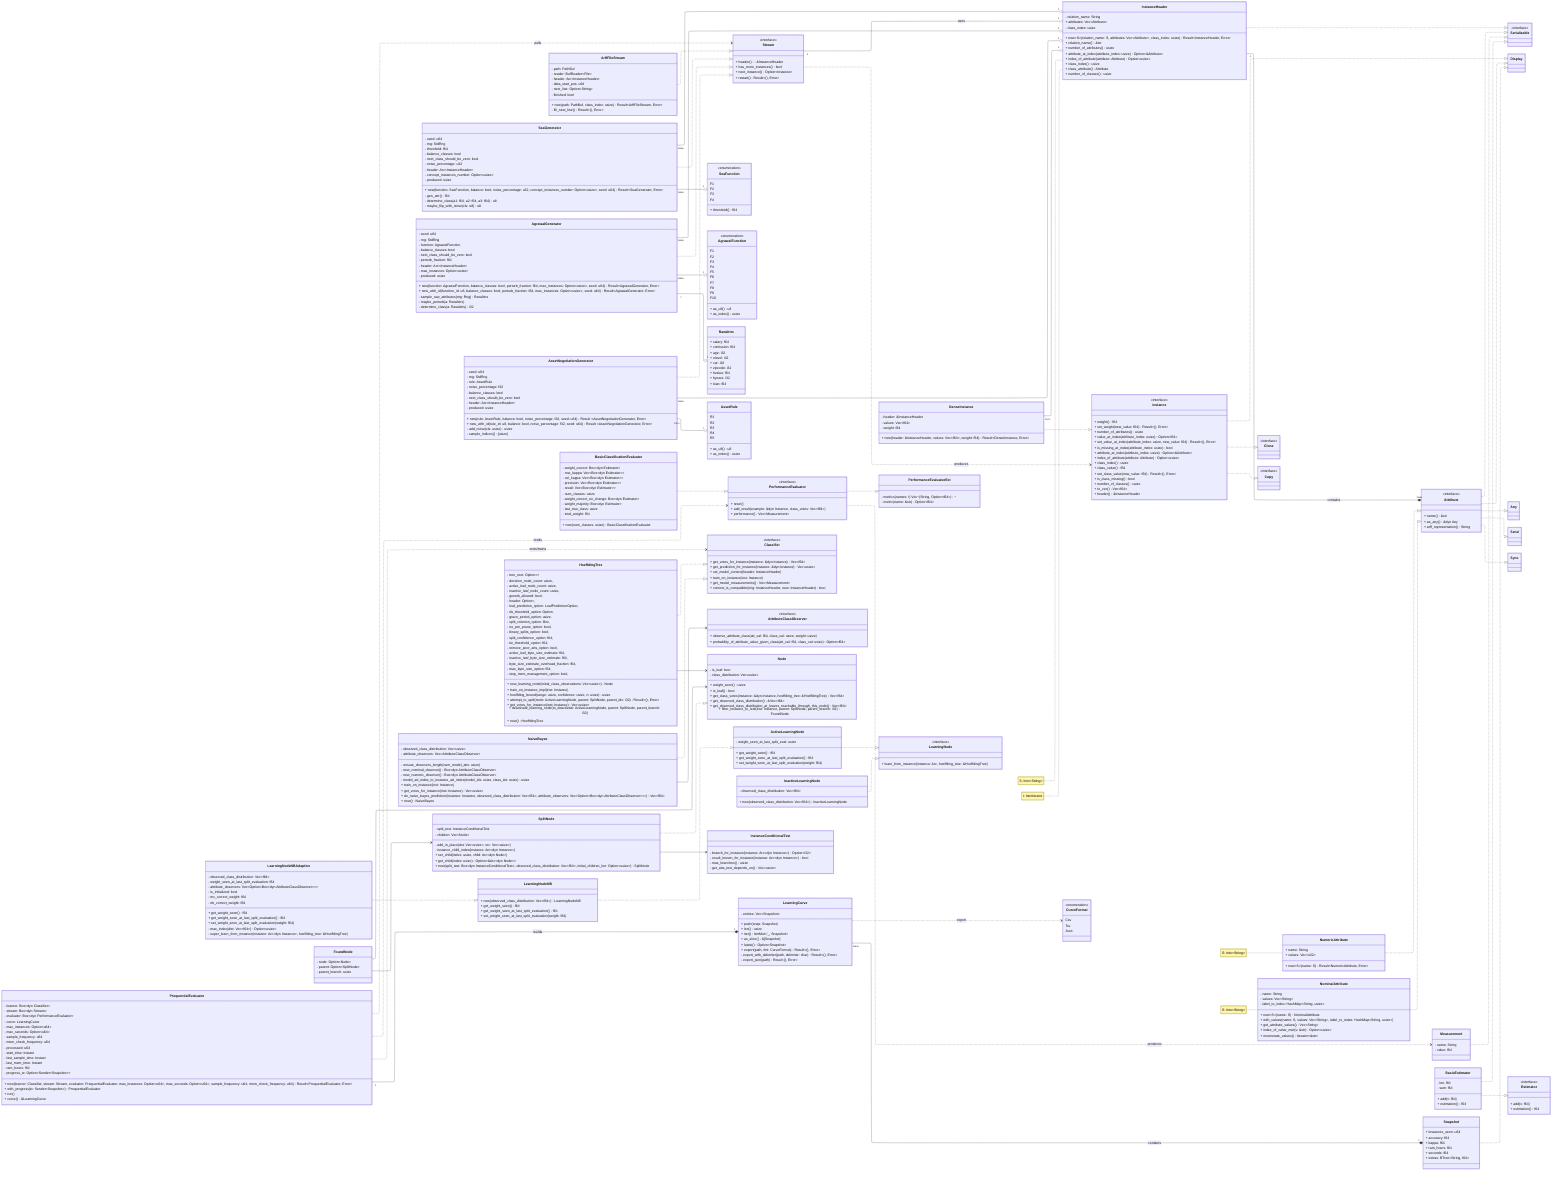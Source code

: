 ---
config:
  theme: default
  layout: elk
---
classDiagram

%% Instances
  class InstanceHeader {
    - relation_name: String
    + attributes: Vec~Attribute~
    - class_index: usize

    + new~S~(relation_name: S, attributes: Vec~Attribute~, class_index: usize) Result~InstanceHeader, Error~
    + relation_name() &str
    + number_of_attributes() usize
    + attribute_at_index(attribute_index: usize) Option~&Attribute~
    + index_of_attribute(attribute: Attribute) Option~usize~
    + class_index() usize
    + class_attribute() Attribute
    + number_of_classes() usize
  }
  InstanceHeader ..|> Serializable
  InstanceHeader "1" --* "many" Attribute : contains
  note for InstanceHeader "S: Into<<x>String>"

  class Instance {
    <<interface>>
    + weight() f64
    + set_weight(new_value: f64) Result~&#40&#41, Error~

    + number_of_attributes() usize
    + value_at_index(attribute_index: usize) Option~f64~
    + set_value_at_index(attribute_index: usize, new_value: f64) Result~&#40&#41, Error~
    + is_missing_at_index(attribute_index: usize) bool

    + attribute_at_index(attribute_index: usize) Option~&Attribute~
    + index_of_attribute(attribute: Attribute) Option~usize~

    + class_index() usize
    + class_value() f64
    + set_class_value(new_value: f64) Result~&#40&#41, Error~
    + is_class_missing() bool
    + number_of_classes() usize

    + to_vec() Vec~f64~

    + header() &InstanceHeader
  }
  Instance ..|> Clone
  Instance ..|> Copy
  Instance ..|> Display

  class DenseInstance {
    - header: &InstanceHeader
    - values: Vec~f64~
    - weight: f64

    + new(header: &InstanceHeader, values: Vec~f64~, weight: f64) Result~DenseInstance, Error~
  }
  DenseInstance ..|> Instance
  DenseInstance "many" --o "1" InstanceHeader


%% Attributes
  class Attribute {
    <<interface>>

    + name() &str
    + as_any() &dyn Any
    + arff_representation() String
  }
  note for NumericAttribute "S: Into<<x>String>"
  Attribute ..|> Serializable
  Attribute ..|> Display
  Attribute ..|> Any
  Attribute ..|> Send
  Attribute ..|> Sync


  class NumericAttribute {
    + name: String
    + values: Vec~u32~
    + new~S~(name: S) Result~NumericAttribute, Error~
  }
  NumericAttribute ..|> Attribute

  class NominalAttribute {
    - name: String
    - values: Vec~String~
    - label_to_index: HashMap~String, usize~

    + new~S~(name: S) NominalAttribute
    + with_values(name: S, values: Vec~String~, label_to_index: HashMap~String, usize~)
    + get_attribute_values() Vec~String~
    + index_of_value_mut(v: &str) Option~usize~
    + enumerate_values() Iterator~&str~
  }
  NominalAttribute ..|> Attribute
  note for NominalAttribute "S: Into<<x>String>"

  <<interface>> Serializable
  <<interface>> Copy
  <<interface>> Clone


  class Stream {
    <<interface>>
    + header(): &InstanceHeader
    + has_more_instances() bool
    + next_instance() Option~Instance~
    + restart() Result~&#40&#41, Error~
  }
  Stream "1" --o "1" InstanceHeader : uses
  Stream ..> Instance : produces

  class ArffFileStream {
    - path: PathBuf
    - reader: BufReader~File~
    - header: Arc~InstanceHeader~
    - data_start_pos: u64
    - next_line: Option~String~
    - finished: bool
    + new(path: PathBuf, class_index: usize) Result~ArffFileStream, Error~
    - fill_next_line() Result~&#40&#41, Error~
  }
  ArffFileStream ..|> Stream

  class SeaFunction {
    <<enumeration>>
    F1
    F2
    F3
    F4

    + threshold() f64
  }

  class SeaGenerator {
    - seed: u64
    - rng: StdRng
    - threshold: f64
    - balance_classes: bool
    - next_class_should_be_zero: bool
    - noise_percentage: u32
    - header: Arc~InstanceHeader~
    - concept_instances_number: Option~usize~
    - produced: usize

    + new(function: SeaFunction, balance: bool, noise_percentage: u32, concept_instances_number: Option~usize~, seed: u64) Result~SeaGenerator, Error~
    - gen_attr() f64
    - determine_class(a1: f64, a2: f64, a3: f64) u8
    - maybe_flip_with_noise(cls: u8) u8
  }
  SeaGenerator ..|> Stream
  SeaGenerator "many" --o "1" InstanceHeader
  SeaGenerator "many" --o "1" SeaFunction

  class AgrawalFunction {
    <<enumeration>>
    F1
    F2
    F3
    F4
    F5
    F6
    F7
    F8
    F9
    F10
    + as_u8() u8
    + as_index() usize
  }

  class RawAttrs {
    + salary: f64
    + comission: f64
    + age: i32
    + elevel: i32
    + car: i32
    + zipcode: i32
    + hvalue: f64
    + hyears: i32
    + loan: f64
  }

  class AgrawalGenerator {
    - seed: u64
    - rng: StdRng
    - function: AgrawalFunction
    - balance_classes: bool
    - next_class_should_be_zero: bool
    - perturb_fraction: f64
    - header: Arc~InstanceHeader~
    - max_instances: Option~usize~
    - produced: usize

    + new(function: AgrawalFunction, balance_classes: bool, perturb_fraction: f64, max_instances: Option~usize~, seed: u64) Result~AgrawalGenerator, Error~
    + new_with_id(function_id: u8, balance_classes: bool, perturb_fraction: f64, max_instances: Option~usize~, seed: u64) Result~AgrawalGenerator, Error~
    - sample_raw_attributes(rng: Rng) RawAttrs
    - maybe_perturb(a: RawAttrs)
    - determine_class(a: RawAttrs) i32
  }
  AgrawalGenerator ..|> Stream
  AgrawalGenerator "many" --o "1" InstanceHeader
  AgrawalGenerator "many" --o "1" AgrawalFunction
  AgrawalGenerator "1" --o "1" RawAttrs

  class AssetRule {
    R1
    R2
    R3
    R4
    R5
    + as_u8() u8
    + as_index() usize
  }

  class AssetNegotiationGenerator {
    - seed: u64
    - rng: StdRng
    - rule: AssetRule
    - noise_percentage: f32
    - balance_classes: bool
    - next_class_should_be_zero: bool
    - header: Arc~InstanceHeader~
    - produced: usize

    + new(rule: AssetRule, balance: bool, noise_percentage: f32, seed: u64) Result ~AssetNegotiationGenerator, Error~
    + new_with_id(rule_id: u8, balance: bool, noise_percentage: f32, seed: u64) Result ~AssetNegotiationGenerator, Error~
    - add_noise(cls: usize) usize
    - sample_indices() [usize]
  }
  AssetNegotiationGenerator ..|> Stream
  AssetNegotiationGenerator "many" --o "1" InstanceHeader
  AssetNegotiationGenerator "many" --o "1" AssetRule

  direction LR

  class PerformanceEvaluator {
    <<interface>>
    + reset()
    + add_result(example: &dyn Instance, class_votes: Vec~f64~)
    + performance() Vec~Measurement~
  }

  class PerformanceEvaluatorExt {
    - metrics(names: I) Vec~(String, Option~f64~)~
    - metric(name: &str) Option~f64~
  }
  note for InstanceHeader "I: IntoIterator<Item = &'a str>"

  PerformanceEvaluator ..|> PerformanceEvaluatorExt

  class Measurement {
    - name: String
    - value: f64
  }
  Measurement ..|> Serializable

  class Estimator {
    <<interface>>
    + add(v: f64)
    + estimation() f64
  }

  class BasicEstimator {
    - len: f64
    - sum: f64
    + add(v: f64)
    + estimation() f64
  }
  BasicEstimator ..|> Estimator
  BasicEstimator ..|> Serializable

  class BasicClassificationEvaluator {
    - weight_correct: Box~dyn Estimator~
    - row_kappa: Vec~Box~dyn Estimator~~
    - col_kappa: Vec~Box~dyn Estimator~~
    - precision: Vec~Box~dyn Estimator~~
    - recall: Vec~Box~dyn Estimator~~
    - num_classes: usize
    - weight_correct_no_change: Box~dyn Estimator~
    - weight_majority: Box~dyn Estimator~
    - last_true_class: usize
    - total_weight: f64

    + new(num_classes: usize) BasicClassificationEvaluator
  }

  BasicClassificationEvaluator ..|> PerformanceEvaluator
  PerformanceEvaluator ..> Measurement : produces

  direction LR

  class Classifier {
    <<interface>>
    + get_votes_for_instance(instance: &dyn Instance) Vec~f64~
    + get_prediction_for_instance(instance: &dyn Instance) Vec~usize~
    + set_model_context(header: InstanceHeader)
    + train_on_instance(inst: Instance)
    + get_model_measurements() Vec~Measurement~
    + context_is_compatible(orig: InstanceHeader, new: InstanceHeader) bool
  }

  class AttributeClassObserver {
    <<interface>>
    + observe_attribute_class(att_val: f64, class_val: uzize, weight: usize)
    + probability_of_attribute_value_given_class(att_val: f64, class_val: usize) Option~f64~
  }

  class LearningNode {
    <<interface>>
    + learn_from_instance(instance: Arc<dyn Instance>, hoeffding_tree: &HoeffdingTree)
  }

  class HoeffdingTree {
    - tree_root: Option<Arc<RwLock<dyn Node>>>
    - decision_node_count: usize,
    - active_leaf_node_count: usize,
    - inactive_leaf_node_count: usize,
    - growth_allowed: bool,
    - header: Option<Arc<InstanceHeader>>,
    - leaf_prediction_option: LeafPredictionOption,
    - nb_threshold_option: Option<f64>,
    - grace_period_option: usize,
    - split_criterion_option: Box<dyn SplitCriterion + Send + Sync>,
    - no_pre_prune_option: bool,
    - binary_splits_option: bool,
    - split_confidence_option: f64,
    - tie_threshold_option: f64,
    - remove_poor_atts_option: bool,
    - active_leaf_byte_size_estimate: f64,
    - inactive_leaf_byte_size_estimate: f64,
    - byte_size_estimate_overhead_fraction: f64,
    - max_byte_size_option: f64,
    - stop_mem_management_option: bool,
    + new_learning_node(initial_class_observations: Vec~usize~) Node
    + train_on_instance_impl(inst: Instance)
    + hoeffding_bound(range: usize, confidence: usize, n: usize) usize
    + attempt_to_split(node: ActiveLearningNode, parent: SplitNode, parent_idx: i32) Result~&#40&#41, Error~
    + get_votes_for_instance(inst: Instance) Vec~usize~
    + deactivate_learning_node(to_deactivate: ActiveLearningNode, parent: SplitNode, parent_branch: i32)
    + new() HoeffdingTree
  }

  class NaiveBayes {
    - observed_class_distribution: Vec~usize~
    - attribute_observers: Vec~AttributeClassObserver~
    - ensure_observers_length(num_model_atts: usize)
    - new_nominal_observer() Box~dyn AttributeClassObserver~
    - new_numeric_observer() Box~dyn AttributeClassObserver~
    - model_att_index_to_instance_att_index(model_idx: usize, class_idx: usize) usize
    + train_on_instance(inst: Instance)
    + get_votes_for_instance(inst: Instance) Vec~usize~
    + do_naive_bayes_prediction(instance: Instance, observed_class_distribution: Vec~f64~, attribute_observers: Vec~Option~Box~dyn AttributeClassObserver~~~) Vec~f64~
    + new() NaiveBayes
  }

  class Node {
    - is_leaf: bool
    - class_distribution: Vec~usize~
    + weight_seen() usize
    + is_leaf() bool
    + get_class_votes(instance: &dyn Instance, hoeffding_tree: &HoeffdingTree) Vec~f64~
    + get_observed_class_distribution() &Vec~f64~
    + get_observed_class_distribution_at_leaves_reachable_through_this_node() Vec~f64~
    + filter_instance_to_leaf(inst: Instance, parent: SplitNode, parent_branch: i32) FoundNode
  }

  class SplitNode {
    - split_test: InstanceConditionalTest
    - children: Vec~Node~
    - add_in_place(dst: Vec~usize~, src: Vec~usize~)
    - instance_child_index(instance: Arc~dyn Instance~)
    + set_child(index: usize, child: Arc~dyn Node~)
    + get_child(index: usize) Option~&Arc~dyn Node~~
    + new(split_test: Box~dyn InstanceConditionalTest~, observed_class_distribution: Vec~f64~, initial_children_len: Option~usize~) SplitNode
  }

  class ActiveLearningNode {
    - weight_seen_at_last_split_eval: usize
    + get_weight_seen() f64
    + get_weight_seen_at_last_split_evaluation() f64
    + set_weight_seen_at_last_split_evaluation(weight: f64)
  }

  class InactiveLearningNode {
    - observed_class_distribution: Vec~f64~
    + new(observed_class_distribution: Vec~f64~) InactiveLearningNode
  }

  class LearningNodeNB {
    + new(observed_class_distribution: Vec~f64~) LearningNodeNB
    + get_weight_seen() f64
    + get_weight_seen_at_last_split_evaluation() f64
    + set_weight_seen_at_last_split_evaluation(weight: f64)
  }

  class LearningNodeNBAdaptive {
    - observed_class_distribution: Vec~f64~
    - weight_seen_at_last_split_evaluation: f64
    - attribute_observers: Vec~Option~Box~dyn AttributeClassObserver~~~
    - is_initialized: bool
    - mc_correct_weight: f64
    - nb_correct_weight: f64
    + get_weight_seen() f64
    + get_weight_seen_at_last_split_evaluation() f64
    + set_weight_seen_at_last_split_evaluation(weight: f64)
    - max_index(dist: Vec~f64~) Option~usize~
    - super_learn_from_instance(instance: Arc~dyn Instance~, hoeffding_tree: &HoeffdingTree)
  }

  class InstanceConditionalTest {
    - branch_for_instance(instance: Arc~dyn Instance~) Option~i32~
    - result_known_for_instance(instance: Arc~dyn Instance~) bool
    - max_branches() usize
    - get_atts_test_depends_on() Vec~usize~
  }

  class FoundNode {
    - node: Option~Node~
    - parent: Option~SplitNode~
    - parent_branch: usize
  }

  HoeffdingTree ..|> Classifier
  NaiveBayes   ..|> Classifier

  LearningNodeNB        ..|> ActiveLearningNode
  LearningNodeNBAdaptive ..|> LearningNodeNB

  ActiveLearningNode   ..|> LearningNode
  InactiveLearningNode ..|> LearningNode
  SplitNode            ..|> Node

  HoeffdingTree --> Node
  SplitNode     --> InstanceConditionalTest
  FoundNode     --> Node
  FoundNode     --> SplitNode
  NaiveBayes    --> AttributeClassObserver

  direction LR

  class Snapshot {
    + instances_seen: u64
    + accuracy: f64
    + kappa: f64
    + ram_hours: f64
    + seconds: f64
    + extras: BTree~String, f64~
  }
  Snapshot ..|> Display

  class LearningCurve {
    - entries: Vec~Snapshot~
    + push(snap: Snapshot)
    + len() usize
    + iter() IterMut~'_, Snapshot~
    + as_slice() &[Snapshot]
    + latest() Option~Snapshot~
    + export(path, fmt: CurveFormat) Result~&#40&#41, Error~
    - export_with_delimiter(path, delimiter: char) Result~&#40&#41, Error~
    - export_json(path) Resul~&#40&#41, Error~
  }

  class CurveFormat {
    <<enumeration>>
    Csv
    Tsv
    Json
  }

  class PrequentialEvaluator {
    - learner: Box~dyn Classifier~
    - stream:  Box~dyn Stream~
    - evaluator: Box~dyn PerformanceEvaluator~

    - curve: LearningCurve

    - max_instances: Option~u64~
    - max_seconds: Option~u64~
    - sample_frequency: u64
    - mem_check_frequency: u64

    - processed: u64
    - start_time: Instant
    - last_sample_time: Instant
    - last_mem_time: Instant
    - ram_hours: f64

    - progress_tx: Option~Sender~Snapshot~~

    + new(learner: Classifier, stream: Stream, evaluator: PrequentialEvaluator, max_instances: Option~u64~, max_seconds: Option~u64~, sample_frequency: u64, mem_check_frequency: u64) Result~PrequentialEvaluator, Error~
    + with_progress(tx: Sender~Snapshot~) PrequentialEvaluator
    + run()
    + curve() &LearningCurve
  }

  PrequentialEvaluator ..> Stream                : pulls
  PrequentialEvaluator ..> Classifier           : tests/trains
  PrequentialEvaluator ..> PerformanceEvaluator : feeds
  PrequentialEvaluator "1" --* "1" LearningCurve : builds
  LearningCurve "many" --* "1" Snapshot         : contains
  LearningCurve ..> CurveFormat                 : export